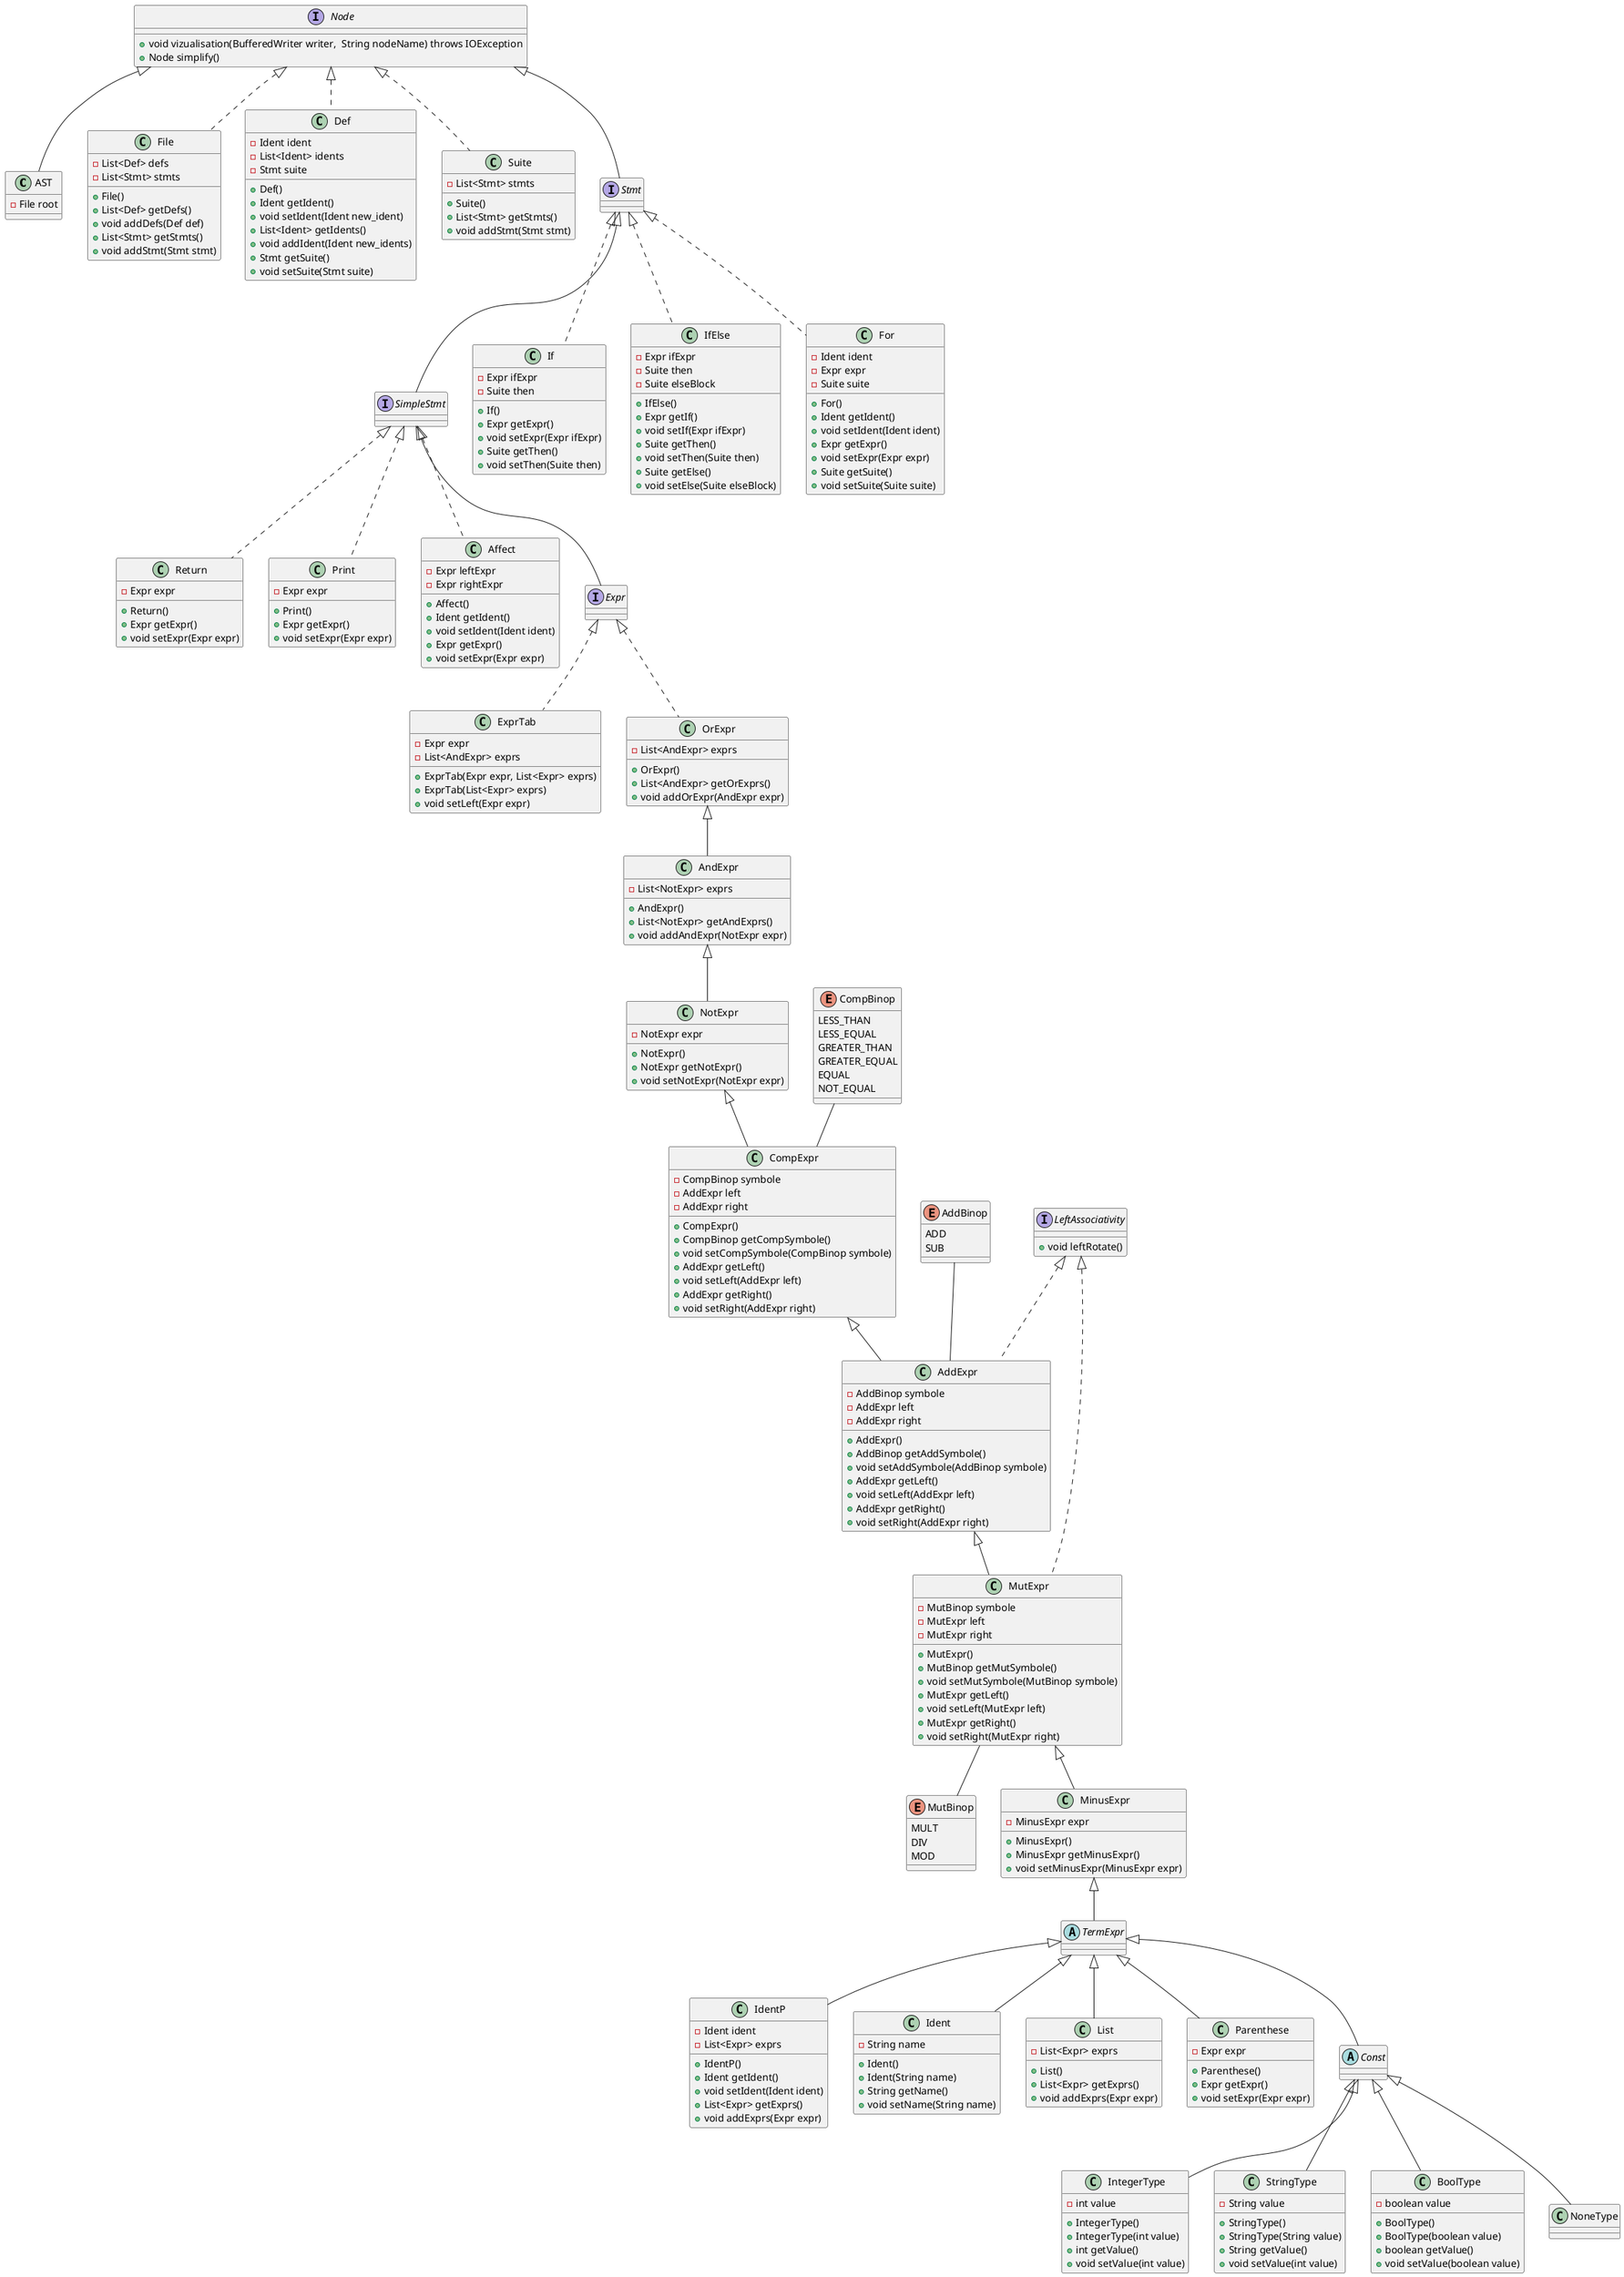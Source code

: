 @startuml AST
    class AST extends Node {
        - File root
    }

    interface Node {
        + void vizualisation(BufferedWriter writer,  String nodeName) throws IOException
        + Node simplify()
    }

    class File implements Node { 
        - List<Def> defs 
        - List<Stmt> stmts 
        + File()
        + List<Def> getDefs()
        + void addDefs(Def def)
        + List<Stmt> getStmts()
        + void addStmt(Stmt stmt)
    }

    class Def implements Node {
        - Ident ident
        - List<Ident> idents
        - Stmt suite
        + Def() 
        + Ident getIdent()
        + void setIdent(Ident new_ident)
        + List<Ident> getIdents()
        + void addIdent(Ident new_idents)
        + Stmt getSuite()
        + void setSuite(Stmt suite)
    }

    class Suite implements Node {
        - List<Stmt> stmts
        + Suite()
        + List<Stmt> getStmts()
        + void addStmt(Stmt stmt)
    }

    interface SimpleStmt extends Stmt

    class Return implements SimpleStmt {
        - Expr expr
        + Return()
        + Expr getExpr()
        + void setExpr(Expr expr)
    }

    class Print implements SimpleStmt {
        - Expr expr
        + Print()
        + Expr getExpr()
        + void setExpr(Expr expr)
    }

    class Affect implements SimpleStmt {
        - Expr leftExpr
        - Expr rightExpr
        + Affect()
        + Ident getIdent()
        + void setIdent(Ident ident)
        + Expr getExpr()
        + void setExpr(Expr expr)
    }

    interface Stmt extends Node

    class If implements Stmt {
        - Expr ifExpr
        - Suite then
        + If()
        + Expr getExpr()
        + void setExpr(Expr ifExpr)
        + Suite getThen()
        + void setThen(Suite then)
    }

    class IfElse implements Stmt {
        - Expr ifExpr
        - Suite then
        - Suite elseBlock
        + IfElse()
        + Expr getIf()
        + void setIf(Expr ifExpr)
        + Suite getThen()
        + void setThen(Suite then)
        + Suite getElse()
        + void setElse(Suite elseBlock)
    }

    class For implements Stmt {
        - Ident ident
        - Expr expr
        - Suite suite
        + For()
        + Ident getIdent()
        + void setIdent(Ident ident)
        + Expr getExpr()
        + void setExpr(Expr expr)
        + Suite getSuite()
        + void setSuite(Suite suite)
    }

    interface Expr extends SimpleStmt 

    class ExprTab implements Expr{
        - Expr expr
        - List<AndExpr> exprs
        + ExprTab(Expr expr, List<Expr> exprs)
        + ExprTab(List<Expr> exprs)
        + void setLeft(Expr expr)
    }

    class OrExpr implements Expr{
        - List<AndExpr> exprs
        + OrExpr()
        + List<AndExpr> getOrExprs()
        + void addOrExpr(AndExpr expr)
    }

    class AndExpr extends OrExpr{
        - List<NotExpr> exprs
        + AndExpr()
        + List<NotExpr> getAndExprs()
        + void addAndExpr(NotExpr expr)
    }
    
    class NotExpr extends AndExpr {
        - NotExpr expr
        + NotExpr()
        + NotExpr getNotExpr()
        + void setNotExpr(NotExpr expr) 
    }

    class CompExpr extends NotExpr {
        - CompBinop symbole
        - AddExpr left
        - AddExpr right
        + CompExpr()
        + CompBinop getCompSymbole()
        + void setCompSymbole(CompBinop symbole)
        + AddExpr getLeft()
        + void setLeft(AddExpr left)
        + AddExpr getRight()
        + void setRight(AddExpr right)
    }

    enum CompBinop {
        LESS_THAN
        LESS_EQUAL
        GREATER_THAN
        GREATER_EQUAL
        EQUAL
        NOT_EQUAL
    }

    CompBinop -- CompExpr

    interface LeftAssociativity {
        + void leftRotate()
    }

    class AddExpr extends CompExpr implements LeftAssociativity{
        - AddBinop symbole
        - AddExpr left
        - AddExpr right
        + AddExpr()
        + AddBinop getAddSymbole()
        + void setAddSymbole(AddBinop symbole)
        + AddExpr getLeft()
        + void setLeft(AddExpr left)
        + AddExpr getRight()
        + void setRight(AddExpr right)
    }

    enum AddBinop {
        ADD 
        SUB
    }

    AddBinop -- AddExpr

    class MutExpr extends AddExpr implements LeftAssociativity {
        - MutBinop symbole
        - MutExpr left
        - MutExpr right
        + MutExpr()
        + MutBinop getMutSymbole()
        + void setMutSymbole(MutBinop symbole)
        + MutExpr getLeft()
        + void setLeft(MutExpr left)
        + MutExpr getRight()
        + void setRight(MutExpr right)
    }

    enum MutBinop {
        MULT
        DIV
        MOD
    }

    MutExpr -- MutBinop

    class MinusExpr extends MutExpr  {
        - MinusExpr expr
        + MinusExpr()
        + MinusExpr getMinusExpr()
        + void setMinusExpr(MinusExpr expr) 
    }

    abstract class TermExpr extends MinusExpr

    class IdentP extends TermExpr {
        - Ident ident
        - List<Expr> exprs
        + IdentP()
        + Ident getIdent() 
        + void setIdent(Ident ident)
        + List<Expr> getExprs()
        + void addExprs(Expr expr)
    }

    class Ident extends TermExpr {
        - String name
        + Ident()
        + Ident(String name)
        + String getName()
        + void setName(String name)
    }

    class List extends TermExpr {
        - List<Expr> exprs
        + List()
        + List<Expr> getExprs()
        + void addExprs(Expr expr)
    }

    class Parenthese extends TermExpr {
        - Expr expr
        + Parenthese()
        + Expr getExpr()
        + void setExpr(Expr expr)
    }
    
    abstract class Const extends TermExpr 
  
    class IntegerType extends Const {
        - int value
        + IntegerType()
        + IntegerType(int value)
        + int getValue()
        + void setValue(int value)
    }

    class StringType extends Const {
        - String value
        + StringType()
        + StringType(String value)
        + String getValue()
        + void setValue(int value)
    }

    class BoolType extends Const {
        - boolean value
        + BoolType()
        + BoolType(boolean value)
        + boolean getValue()
        + void setValue(boolean value)
    }

    class NoneType extends Const

@enduml